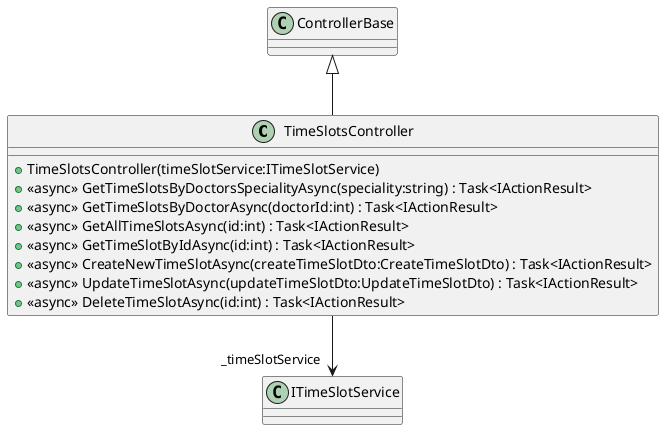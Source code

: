@startuml
class TimeSlotsController {
    + TimeSlotsController(timeSlotService:ITimeSlotService)
    + <<async>> GetTimeSlotsByDoctorsSpecialityAsync(speciality:string) : Task<IActionResult>
    + <<async>> GetTimeSlotsByDoctorAsync(doctorId:int) : Task<IActionResult>
    + <<async>> GetAllTimeSlotsAsync(id:int) : Task<IActionResult>
    + <<async>> GetTimeSlotByIdAsync(id:int) : Task<IActionResult>
    + <<async>> CreateNewTimeSlotAsync(createTimeSlotDto:CreateTimeSlotDto) : Task<IActionResult>
    + <<async>> UpdateTimeSlotAsync(updateTimeSlotDto:UpdateTimeSlotDto) : Task<IActionResult>
    + <<async>> DeleteTimeSlotAsync(id:int) : Task<IActionResult>
}
ControllerBase <|-- TimeSlotsController
TimeSlotsController --> "_timeSlotService" ITimeSlotService
@enduml
